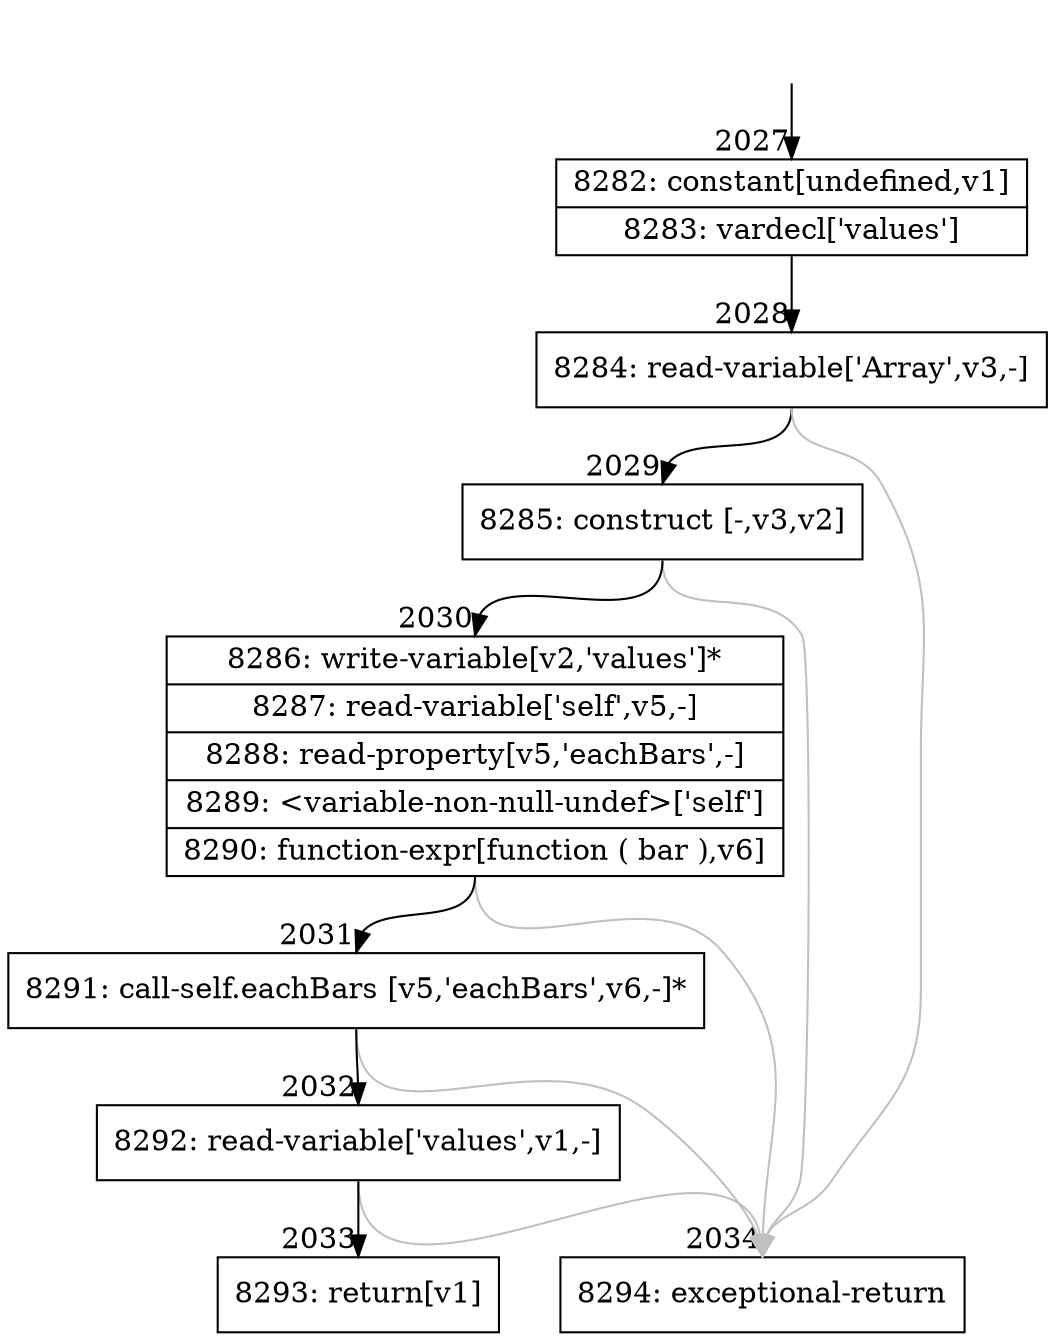 digraph {
rankdir="TD"
BB_entry185[shape=none,label=""];
BB_entry185 -> BB2027 [tailport=s, headport=n, headlabel="    2027"]
BB2027 [shape=record label="{8282: constant[undefined,v1]|8283: vardecl['values']}" ] 
BB2027 -> BB2028 [tailport=s, headport=n, headlabel="      2028"]
BB2028 [shape=record label="{8284: read-variable['Array',v3,-]}" ] 
BB2028 -> BB2029 [tailport=s, headport=n, headlabel="      2029"]
BB2028 -> BB2034 [tailport=s, headport=n, color=gray, headlabel="      2034"]
BB2029 [shape=record label="{8285: construct [-,v3,v2]}" ] 
BB2029 -> BB2030 [tailport=s, headport=n, headlabel="      2030"]
BB2029 -> BB2034 [tailport=s, headport=n, color=gray]
BB2030 [shape=record label="{8286: write-variable[v2,'values']*|8287: read-variable['self',v5,-]|8288: read-property[v5,'eachBars',-]|8289: \<variable-non-null-undef\>['self']|8290: function-expr[function ( bar ),v6]}" ] 
BB2030 -> BB2031 [tailport=s, headport=n, headlabel="      2031"]
BB2030 -> BB2034 [tailport=s, headport=n, color=gray]
BB2031 [shape=record label="{8291: call-self.eachBars [v5,'eachBars',v6,-]*}" ] 
BB2031 -> BB2032 [tailport=s, headport=n, headlabel="      2032"]
BB2031 -> BB2034 [tailport=s, headport=n, color=gray]
BB2032 [shape=record label="{8292: read-variable['values',v1,-]}" ] 
BB2032 -> BB2033 [tailport=s, headport=n, headlabel="      2033"]
BB2032 -> BB2034 [tailport=s, headport=n, color=gray]
BB2033 [shape=record label="{8293: return[v1]}" ] 
BB2034 [shape=record label="{8294: exceptional-return}" ] 
//#$~ 2208
}
